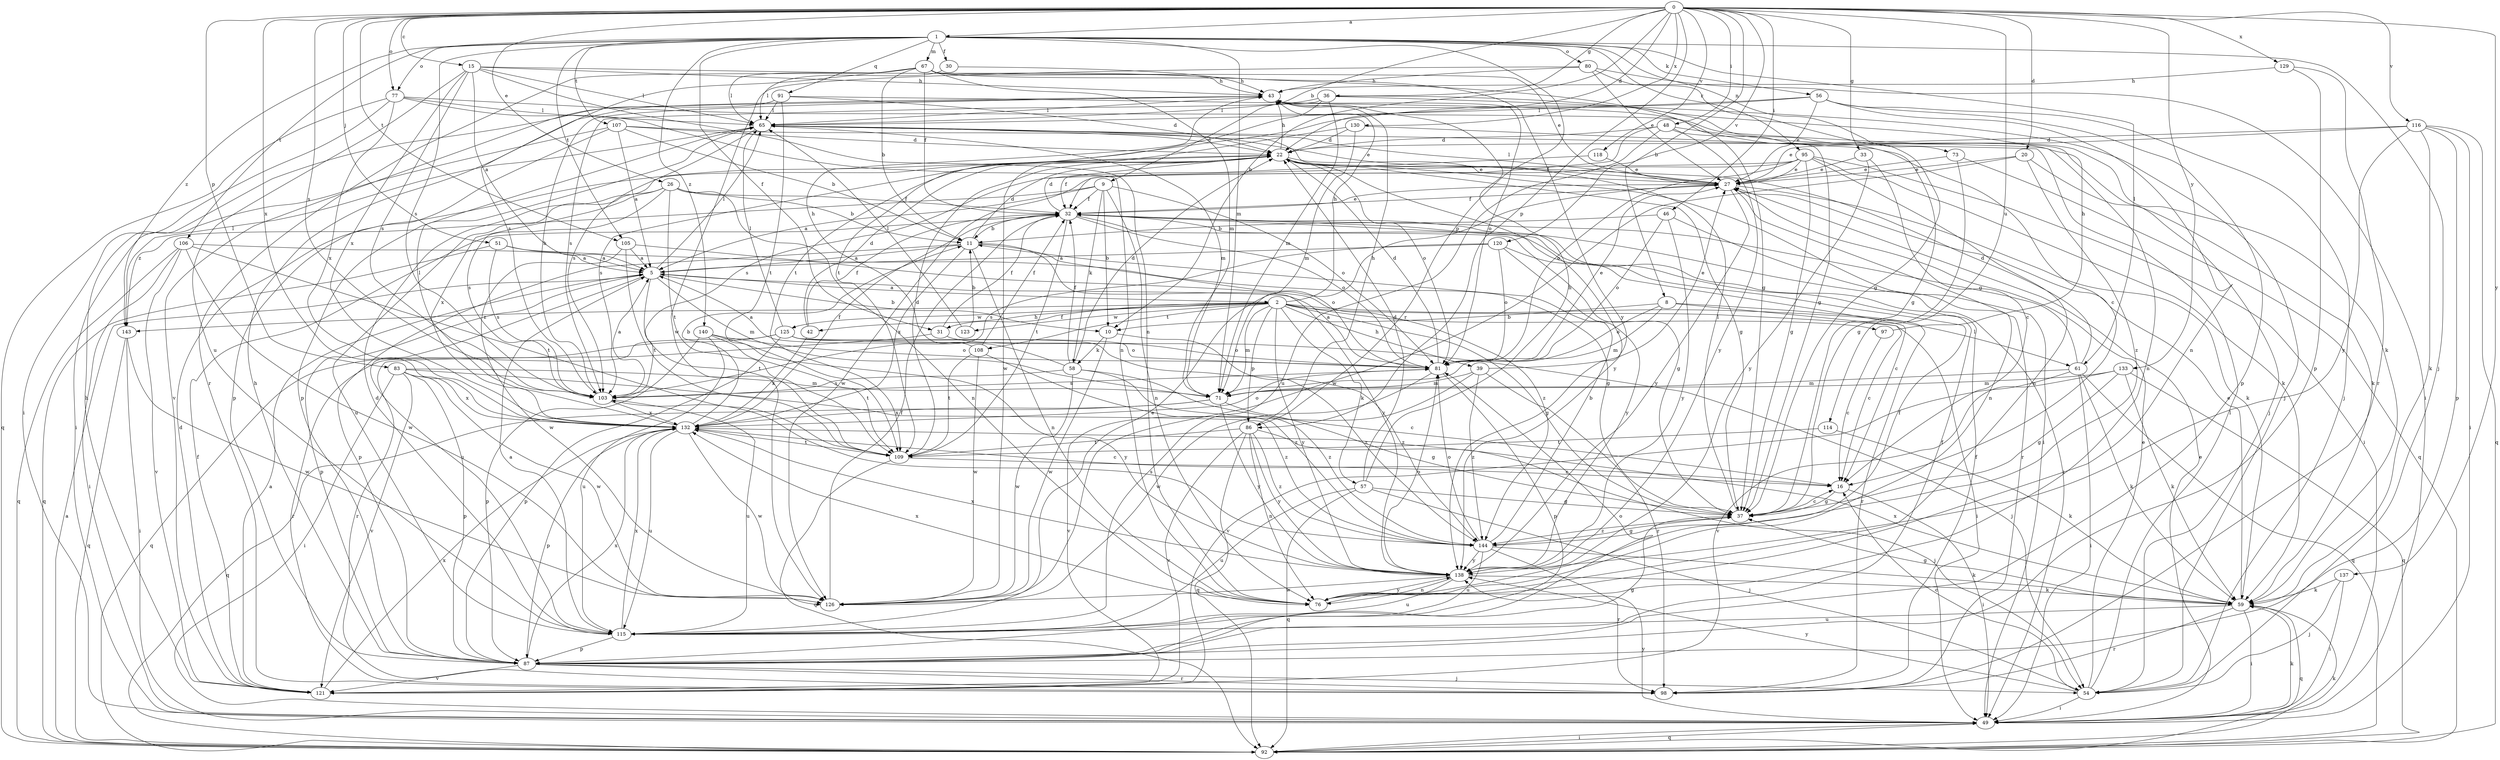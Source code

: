 strict digraph  {
0;
1;
2;
5;
8;
9;
10;
11;
15;
16;
20;
22;
26;
27;
30;
31;
32;
33;
36;
37;
39;
42;
43;
46;
48;
49;
51;
54;
56;
57;
58;
59;
61;
65;
67;
71;
73;
76;
77;
80;
81;
83;
86;
87;
91;
92;
95;
97;
98;
103;
105;
106;
107;
108;
109;
114;
115;
116;
118;
120;
121;
123;
125;
126;
129;
130;
132;
133;
137;
138;
140;
143;
144;
0 -> 1  [label=a];
0 -> 8  [label=b];
0 -> 9  [label=b];
0 -> 10  [label=b];
0 -> 15  [label=c];
0 -> 20  [label=d];
0 -> 22  [label=d];
0 -> 26  [label=e];
0 -> 33  [label=g];
0 -> 36  [label=g];
0 -> 46  [label=i];
0 -> 48  [label=i];
0 -> 51  [label=j];
0 -> 77  [label=o];
0 -> 83  [label=p];
0 -> 86  [label=p];
0 -> 103  [label=s];
0 -> 105  [label=t];
0 -> 114  [label=u];
0 -> 116  [label=v];
0 -> 118  [label=v];
0 -> 120  [label=v];
0 -> 129  [label=x];
0 -> 130  [label=x];
0 -> 132  [label=x];
0 -> 133  [label=y];
0 -> 137  [label=y];
1 -> 30  [label=f];
1 -> 31  [label=f];
1 -> 54  [label=j];
1 -> 56  [label=k];
1 -> 61  [label=l];
1 -> 67  [label=m];
1 -> 71  [label=m];
1 -> 73  [label=n];
1 -> 77  [label=o];
1 -> 80  [label=o];
1 -> 86  [label=p];
1 -> 91  [label=q];
1 -> 95  [label=r];
1 -> 103  [label=s];
1 -> 105  [label=t];
1 -> 106  [label=t];
1 -> 107  [label=t];
1 -> 140  [label=z];
1 -> 143  [label=z];
2 -> 31  [label=f];
2 -> 37  [label=g];
2 -> 39  [label=h];
2 -> 42  [label=h];
2 -> 43  [label=h];
2 -> 49  [label=i];
2 -> 57  [label=k];
2 -> 61  [label=l];
2 -> 71  [label=m];
2 -> 86  [label=p];
2 -> 97  [label=r];
2 -> 108  [label=t];
2 -> 123  [label=w];
2 -> 125  [label=w];
2 -> 138  [label=y];
2 -> 143  [label=z];
5 -> 2  [label=a];
5 -> 10  [label=b];
5 -> 65  [label=l];
5 -> 71  [label=m];
5 -> 87  [label=p];
5 -> 109  [label=t];
5 -> 115  [label=u];
8 -> 10  [label=b];
8 -> 16  [label=c];
8 -> 71  [label=m];
8 -> 81  [label=o];
8 -> 98  [label=r];
9 -> 5  [label=a];
9 -> 10  [label=b];
9 -> 32  [label=f];
9 -> 58  [label=k];
9 -> 76  [label=n];
9 -> 81  [label=o];
9 -> 143  [label=z];
10 -> 58  [label=k];
10 -> 126  [label=w];
10 -> 144  [label=z];
11 -> 5  [label=a];
11 -> 22  [label=d];
11 -> 76  [label=n];
11 -> 81  [label=o];
11 -> 87  [label=p];
11 -> 132  [label=x];
11 -> 138  [label=y];
15 -> 5  [label=a];
15 -> 37  [label=g];
15 -> 43  [label=h];
15 -> 65  [label=l];
15 -> 76  [label=n];
15 -> 103  [label=s];
15 -> 115  [label=u];
15 -> 132  [label=x];
16 -> 37  [label=g];
16 -> 49  [label=i];
20 -> 27  [label=e];
20 -> 59  [label=k];
20 -> 126  [label=w];
20 -> 144  [label=z];
22 -> 27  [label=e];
22 -> 37  [label=g];
22 -> 43  [label=h];
22 -> 49  [label=i];
22 -> 81  [label=o];
22 -> 103  [label=s];
22 -> 138  [label=y];
26 -> 11  [label=b];
26 -> 32  [label=f];
26 -> 76  [label=n];
26 -> 103  [label=s];
26 -> 109  [label=t];
26 -> 115  [label=u];
26 -> 132  [label=x];
27 -> 32  [label=f];
27 -> 59  [label=k];
27 -> 65  [label=l];
27 -> 76  [label=n];
27 -> 138  [label=y];
30 -> 43  [label=h];
30 -> 65  [label=l];
31 -> 32  [label=f];
31 -> 81  [label=o];
31 -> 98  [label=r];
32 -> 11  [label=b];
32 -> 22  [label=d];
32 -> 27  [label=e];
32 -> 37  [label=g];
32 -> 49  [label=i];
32 -> 81  [label=o];
32 -> 109  [label=t];
33 -> 16  [label=c];
33 -> 27  [label=e];
33 -> 138  [label=y];
36 -> 37  [label=g];
36 -> 54  [label=j];
36 -> 65  [label=l];
36 -> 71  [label=m];
36 -> 103  [label=s];
36 -> 109  [label=t];
37 -> 16  [label=c];
37 -> 65  [label=l];
37 -> 144  [label=z];
39 -> 27  [label=e];
39 -> 71  [label=m];
39 -> 98  [label=r];
39 -> 121  [label=v];
39 -> 144  [label=z];
42 -> 22  [label=d];
42 -> 32  [label=f];
42 -> 132  [label=x];
43 -> 65  [label=l];
43 -> 81  [label=o];
46 -> 11  [label=b];
46 -> 81  [label=o];
46 -> 98  [label=r];
46 -> 138  [label=y];
48 -> 22  [label=d];
48 -> 32  [label=f];
48 -> 54  [label=j];
48 -> 76  [label=n];
48 -> 115  [label=u];
48 -> 138  [label=y];
49 -> 27  [label=e];
49 -> 59  [label=k];
49 -> 92  [label=q];
49 -> 138  [label=y];
51 -> 5  [label=a];
51 -> 37  [label=g];
51 -> 92  [label=q];
51 -> 103  [label=s];
54 -> 16  [label=c];
54 -> 27  [label=e];
54 -> 49  [label=i];
54 -> 65  [label=l];
54 -> 138  [label=y];
56 -> 27  [label=e];
56 -> 54  [label=j];
56 -> 65  [label=l];
56 -> 76  [label=n];
56 -> 87  [label=p];
56 -> 109  [label=t];
57 -> 22  [label=d];
57 -> 37  [label=g];
57 -> 43  [label=h];
57 -> 54  [label=j];
57 -> 92  [label=q];
57 -> 115  [label=u];
58 -> 5  [label=a];
58 -> 16  [label=c];
58 -> 22  [label=d];
58 -> 32  [label=f];
58 -> 103  [label=s];
58 -> 126  [label=w];
58 -> 144  [label=z];
59 -> 27  [label=e];
59 -> 37  [label=g];
59 -> 49  [label=i];
59 -> 92  [label=q];
59 -> 98  [label=r];
59 -> 115  [label=u];
59 -> 132  [label=x];
61 -> 22  [label=d];
61 -> 32  [label=g];
61 -> 49  [label=i];
61 -> 59  [label=k];
61 -> 71  [label=m];
61 -> 92  [label=q];
61 -> 121  [label=v];
65 -> 22  [label=d];
65 -> 71  [label=m];
65 -> 87  [label=p];
65 -> 103  [label=s];
67 -> 11  [label=b];
67 -> 27  [label=e];
67 -> 32  [label=f];
67 -> 43  [label=h];
67 -> 65  [label=l];
67 -> 71  [label=m];
67 -> 98  [label=r];
67 -> 103  [label=s];
67 -> 138  [label=y];
71 -> 37  [label=g];
71 -> 92  [label=q];
71 -> 132  [label=x];
71 -> 138  [label=y];
73 -> 27  [label=e];
73 -> 37  [label=g];
73 -> 92  [label=q];
76 -> 32  [label=f];
76 -> 132  [label=x];
76 -> 138  [label=y];
77 -> 49  [label=i];
77 -> 59  [label=k];
77 -> 65  [label=l];
77 -> 76  [label=n];
77 -> 92  [label=q];
77 -> 132  [label=x];
80 -> 27  [label=e];
80 -> 37  [label=g];
80 -> 43  [label=h];
80 -> 49  [label=i];
80 -> 126  [label=w];
81 -> 5  [label=a];
81 -> 22  [label=d];
81 -> 27  [label=e];
81 -> 87  [label=p];
81 -> 103  [label=s];
81 -> 126  [label=w];
83 -> 49  [label=i];
83 -> 71  [label=m];
83 -> 87  [label=p];
83 -> 121  [label=v];
83 -> 126  [label=w];
83 -> 132  [label=x];
83 -> 144  [label=z];
86 -> 43  [label=h];
86 -> 54  [label=j];
86 -> 76  [label=n];
86 -> 92  [label=q];
86 -> 109  [label=t];
86 -> 121  [label=v];
86 -> 138  [label=y];
86 -> 144  [label=z];
87 -> 32  [label=f];
87 -> 37  [label=g];
87 -> 43  [label=h];
87 -> 54  [label=j];
87 -> 81  [label=o];
87 -> 98  [label=r];
87 -> 121  [label=v];
87 -> 132  [label=x];
91 -> 22  [label=d];
91 -> 37  [label=g];
91 -> 65  [label=l];
91 -> 109  [label=t];
91 -> 121  [label=v];
92 -> 5  [label=a];
92 -> 49  [label=i];
92 -> 59  [label=k];
95 -> 27  [label=e];
95 -> 37  [label=g];
95 -> 49  [label=i];
95 -> 59  [label=k];
95 -> 76  [label=n];
95 -> 81  [label=o];
95 -> 103  [label=s];
95 -> 126  [label=w];
97 -> 16  [label=c];
97 -> 43  [label=h];
98 -> 32  [label=f];
103 -> 5  [label=a];
103 -> 43  [label=h];
103 -> 115  [label=u];
103 -> 132  [label=x];
105 -> 5  [label=a];
105 -> 109  [label=t];
105 -> 126  [label=w];
105 -> 144  [label=z];
106 -> 5  [label=a];
106 -> 49  [label=i];
106 -> 92  [label=q];
106 -> 109  [label=t];
106 -> 121  [label=v];
106 -> 126  [label=w];
107 -> 5  [label=a];
107 -> 11  [label=b];
107 -> 22  [label=d];
107 -> 27  [label=e];
107 -> 49  [label=i];
107 -> 87  [label=p];
108 -> 32  [label=f];
108 -> 43  [label=h];
108 -> 109  [label=t];
108 -> 126  [label=w];
108 -> 144  [label=z];
109 -> 16  [label=c];
109 -> 22  [label=d];
109 -> 92  [label=q];
114 -> 59  [label=k];
114 -> 109  [label=t];
115 -> 5  [label=a];
115 -> 22  [label=d];
115 -> 27  [label=e];
115 -> 87  [label=p];
115 -> 132  [label=x];
116 -> 22  [label=d];
116 -> 27  [label=e];
116 -> 49  [label=i];
116 -> 59  [label=k];
116 -> 87  [label=p];
116 -> 92  [label=q];
116 -> 138  [label=y];
118 -> 27  [label=e];
118 -> 32  [label=f];
120 -> 5  [label=a];
120 -> 16  [label=c];
120 -> 81  [label=o];
120 -> 103  [label=s];
120 -> 138  [label=y];
121 -> 5  [label=a];
121 -> 22  [label=d];
121 -> 32  [label=f];
121 -> 43  [label=h];
121 -> 132  [label=x];
123 -> 11  [label=b];
123 -> 65  [label=l];
125 -> 54  [label=j];
125 -> 65  [label=l];
125 -> 81  [label=o];
125 -> 87  [label=p];
125 -> 92  [label=q];
125 -> 98  [label=r];
125 -> 144  [label=z];
126 -> 32  [label=f];
129 -> 43  [label=h];
129 -> 87  [label=p];
129 -> 98  [label=r];
130 -> 16  [label=c];
130 -> 22  [label=d];
130 -> 71  [label=m];
130 -> 126  [label=w];
132 -> 11  [label=b];
132 -> 16  [label=c];
132 -> 32  [label=f];
132 -> 65  [label=l];
132 -> 81  [label=o];
132 -> 87  [label=p];
132 -> 109  [label=t];
132 -> 115  [label=u];
132 -> 126  [label=w];
133 -> 37  [label=g];
133 -> 59  [label=k];
133 -> 71  [label=m];
133 -> 92  [label=q];
133 -> 121  [label=v];
137 -> 49  [label=i];
137 -> 54  [label=j];
137 -> 59  [label=k];
138 -> 59  [label=k];
138 -> 76  [label=n];
138 -> 81  [label=o];
138 -> 115  [label=u];
138 -> 126  [label=w];
138 -> 132  [label=x];
140 -> 81  [label=o];
140 -> 87  [label=p];
140 -> 109  [label=t];
140 -> 115  [label=u];
140 -> 138  [label=y];
143 -> 49  [label=i];
143 -> 65  [label=l];
143 -> 92  [label=q];
143 -> 126  [label=w];
144 -> 11  [label=b];
144 -> 37  [label=g];
144 -> 59  [label=k];
144 -> 81  [label=o];
144 -> 98  [label=r];
144 -> 103  [label=s];
144 -> 115  [label=u];
144 -> 138  [label=y];
}
